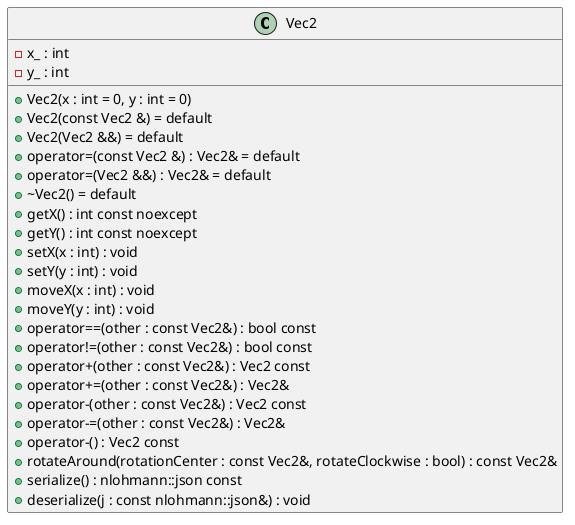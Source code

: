 @startuml (id=Coordinate)
class Vec2 {
    - x_ : int
    - y_ : int
   
    + Vec2(x : int = 0, y : int = 0)
    + Vec2(const Vec2 &) = default
    + Vec2(Vec2 &&) = default
    + operator=(const Vec2 &) : Vec2& = default
    + operator=(Vec2 &&) : Vec2& = default
    + ~Vec2() = default
    + getX() : int const noexcept
    + getY() : int const noexcept
    + setX(x : int) : void
    + setY(y : int) : void
    + moveX(x : int) : void
    + moveY(y : int) : void
    + operator==(other : const Vec2&) : bool const
    + operator!=(other : const Vec2&) : bool const
    + operator+(other : const Vec2&) : Vec2 const
    + operator+=(other : const Vec2&) : Vec2&
    + operator-(other : const Vec2&) : Vec2 const
    + operator-=(other : const Vec2&) : Vec2&
    + operator-() : Vec2 const
    + rotateAround(rotationCenter : const Vec2&, rotateClockwise : bool) : const Vec2&
    + serialize() : nlohmann::json const
    + deserialize(j : const nlohmann::json&) : void
}
@enduml